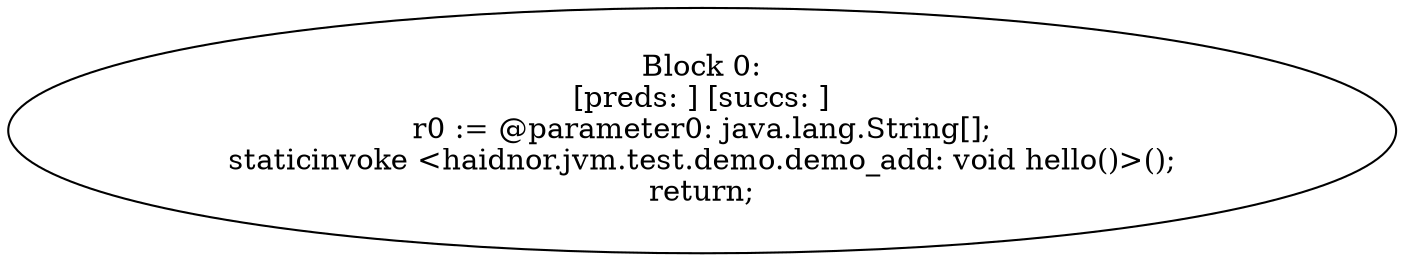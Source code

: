 digraph "unitGraph" {
    "Block 0:
[preds: ] [succs: ]
r0 := @parameter0: java.lang.String[];
staticinvoke <haidnor.jvm.test.demo.demo_add: void hello()>();
return;
"
}
